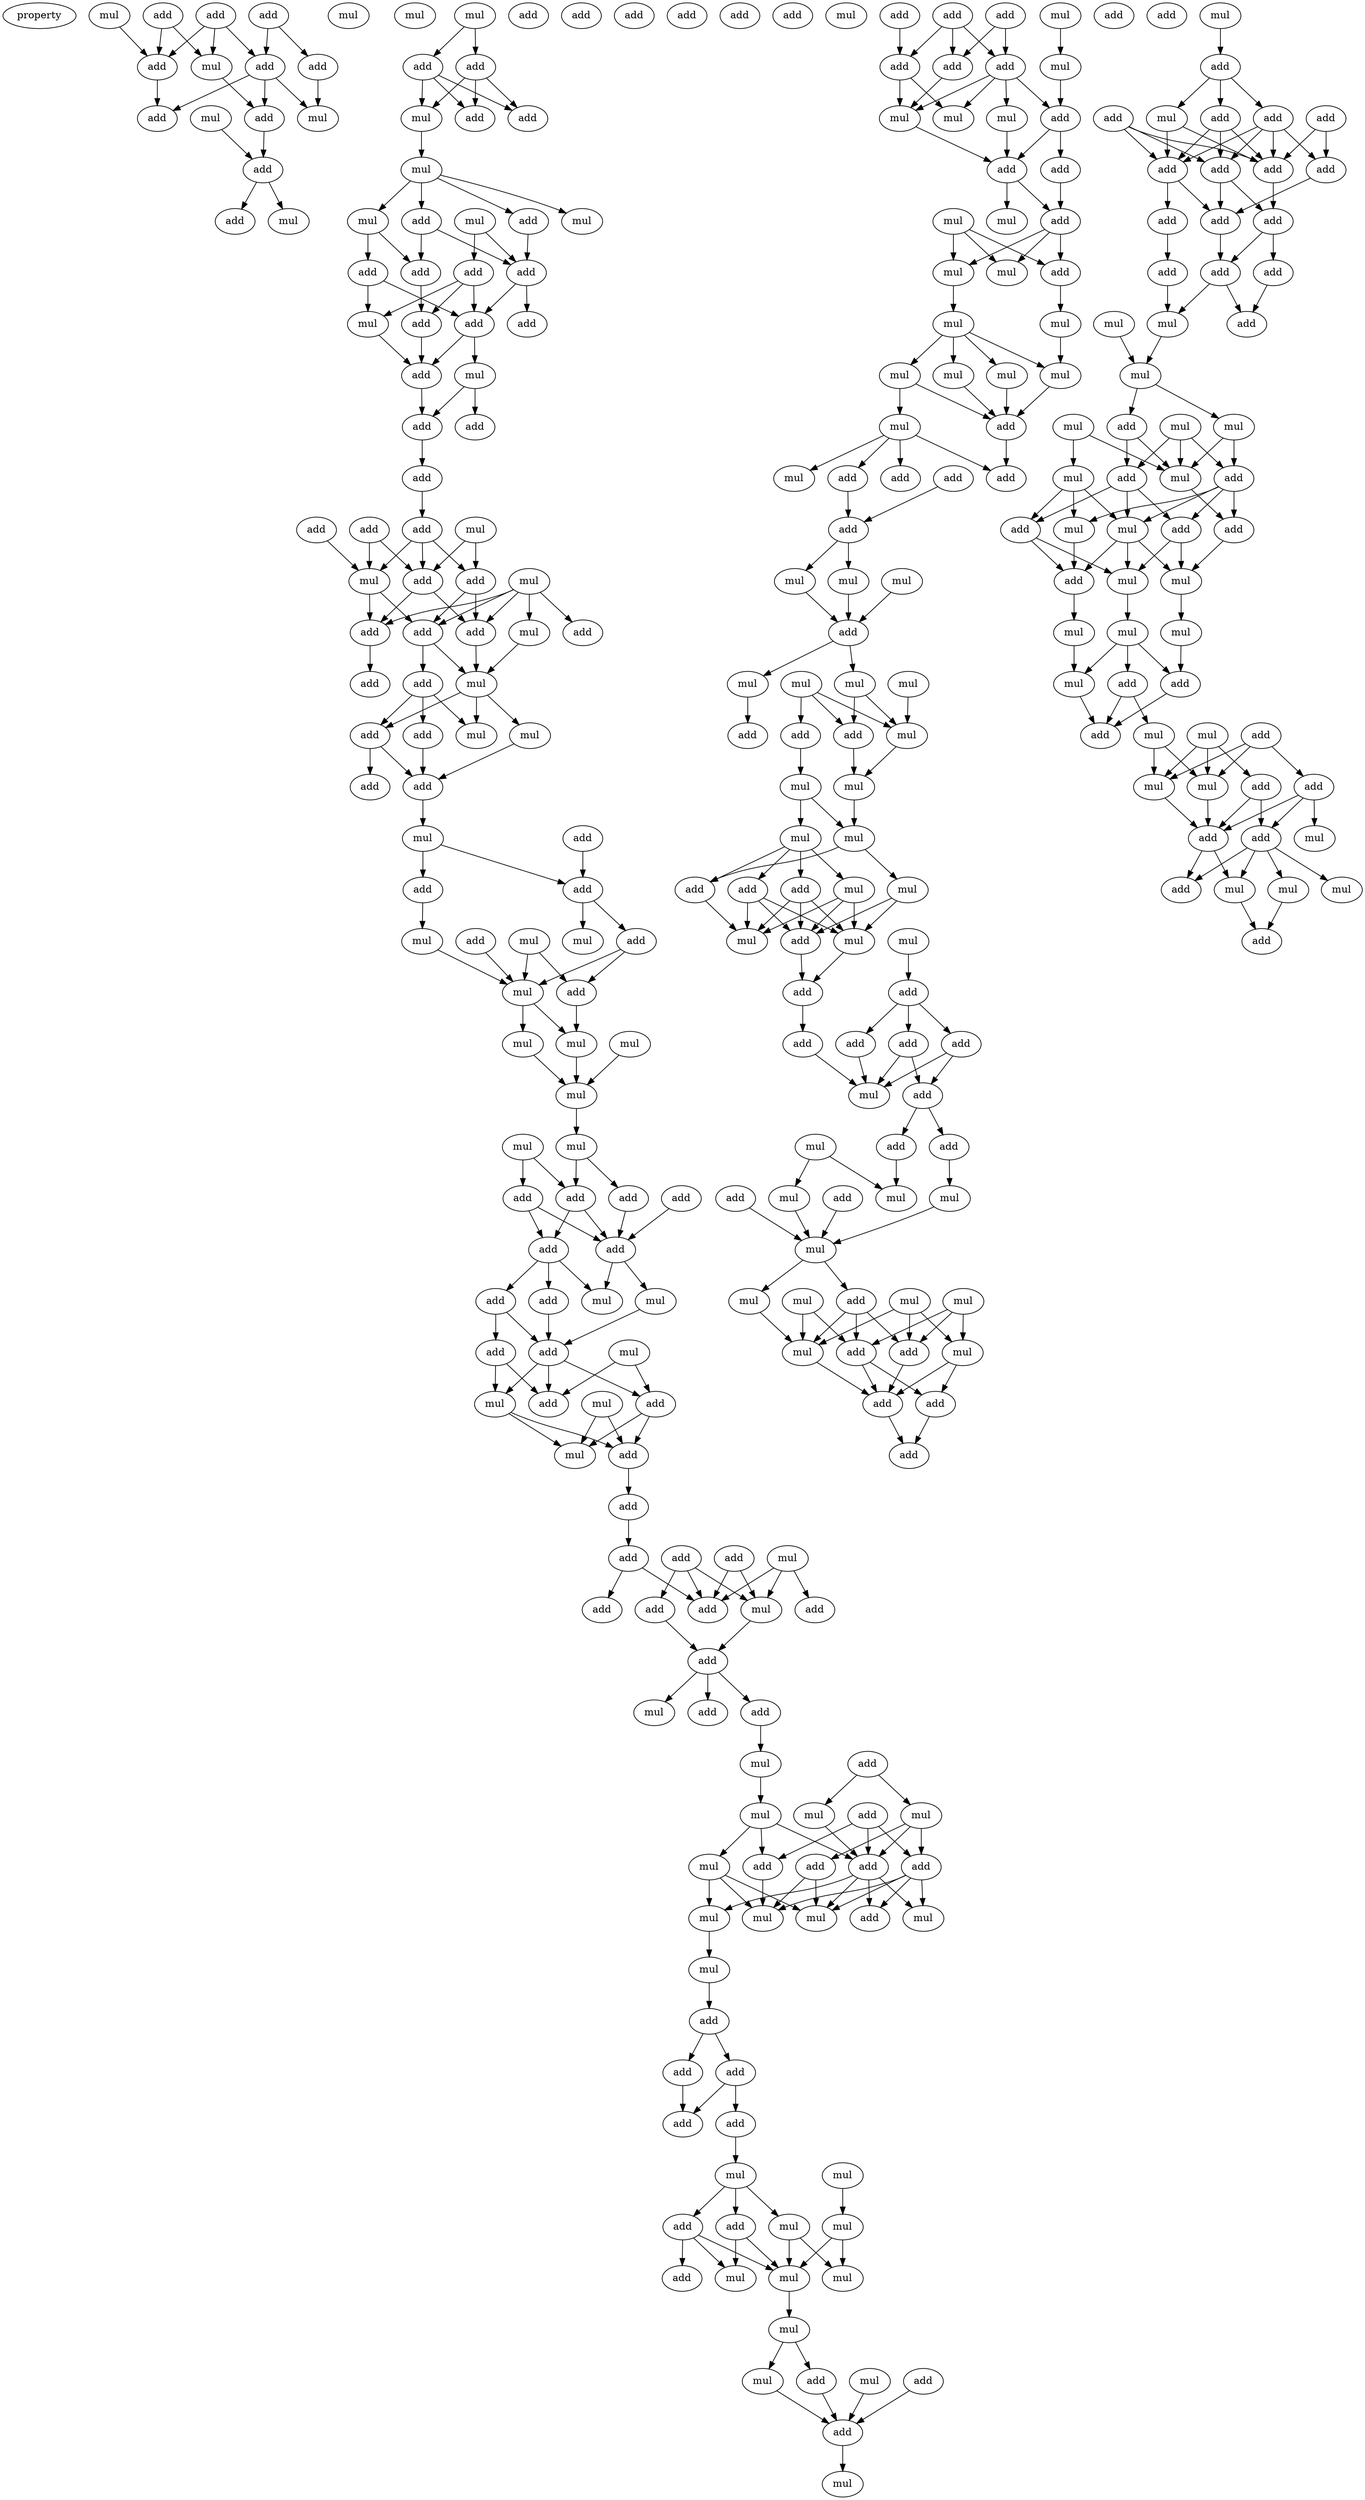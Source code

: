 digraph {
    node [fontcolor=black]
    property [mul=2,lf=1.9]
    0 [ label = mul ];
    1 [ label = add ];
    2 [ label = add ];
    3 [ label = add ];
    4 [ label = add ];
    5 [ label = add ];
    6 [ label = mul ];
    7 [ label = add ];
    8 [ label = mul ];
    9 [ label = add ];
    10 [ label = mul ];
    11 [ label = add ];
    12 [ label = add ];
    13 [ label = mul ];
    14 [ label = add ];
    15 [ label = mul ];
    16 [ label = mul ];
    17 [ label = mul ];
    18 [ label = add ];
    19 [ label = add ];
    20 [ label = add ];
    21 [ label = mul ];
    22 [ label = add ];
    23 [ label = add ];
    24 [ label = mul ];
    25 [ label = add ];
    26 [ label = mul ];
    27 [ label = mul ];
    28 [ label = mul ];
    29 [ label = add ];
    30 [ label = add ];
    31 [ label = add ];
    32 [ label = add ];
    33 [ label = add ];
    34 [ label = add ];
    35 [ label = add ];
    36 [ label = mul ];
    37 [ label = add ];
    38 [ label = add ];
    39 [ label = mul ];
    40 [ label = add ];
    41 [ label = add ];
    42 [ label = add ];
    43 [ label = add ];
    44 [ label = add ];
    45 [ label = mul ];
    46 [ label = add ];
    47 [ label = mul ];
    48 [ label = mul ];
    49 [ label = add ];
    50 [ label = add ];
    51 [ label = add ];
    52 [ label = add ];
    53 [ label = add ];
    54 [ label = mul ];
    55 [ label = add ];
    56 [ label = add ];
    57 [ label = mul ];
    58 [ label = add ];
    59 [ label = add ];
    60 [ label = add ];
    61 [ label = mul ];
    62 [ label = mul ];
    63 [ label = add ];
    64 [ label = add ];
    65 [ label = mul ];
    66 [ label = add ];
    67 [ label = add ];
    68 [ label = add ];
    69 [ label = mul ];
    70 [ label = mul ];
    71 [ label = add ];
    72 [ label = mul ];
    73 [ label = add ];
    74 [ label = mul ];
    75 [ label = add ];
    76 [ label = add ];
    77 [ label = mul ];
    78 [ label = mul ];
    79 [ label = mul ];
    80 [ label = mul ];
    81 [ label = add ];
    82 [ label = mul ];
    83 [ label = mul ];
    84 [ label = add ];
    85 [ label = add ];
    86 [ label = add ];
    87 [ label = add ];
    88 [ label = add ];
    89 [ label = add ];
    90 [ label = add ];
    91 [ label = add ];
    92 [ label = mul ];
    93 [ label = add ];
    94 [ label = mul ];
    95 [ label = add ];
    96 [ label = mul ];
    97 [ label = add ];
    98 [ label = add ];
    99 [ label = mul ];
    100 [ label = add ];
    101 [ label = mul ];
    102 [ label = mul ];
    103 [ label = add ];
    104 [ label = add ];
    105 [ label = add ];
    106 [ label = add ];
    107 [ label = add ];
    108 [ label = mul ];
    109 [ label = add ];
    110 [ label = add ];
    111 [ label = add ];
    112 [ label = add ];
    113 [ label = mul ];
    114 [ label = add ];
    115 [ label = mul ];
    116 [ label = add ];
    117 [ label = add ];
    118 [ label = mul ];
    119 [ label = add ];
    120 [ label = add ];
    121 [ label = mul ];
    122 [ label = mul ];
    123 [ label = mul ];
    124 [ label = add ];
    125 [ label = add ];
    126 [ label = mul ];
    127 [ label = add ];
    128 [ label = add ];
    129 [ label = mul ];
    130 [ label = mul ];
    131 [ label = add ];
    132 [ label = mul ];
    133 [ label = mul ];
    134 [ label = mul ];
    135 [ label = add ];
    136 [ label = add ];
    137 [ label = add ];
    138 [ label = add ];
    139 [ label = add ];
    140 [ label = add ];
    141 [ label = mul ];
    142 [ label = mul ];
    143 [ label = add ];
    144 [ label = add ];
    145 [ label = mul ];
    146 [ label = add ];
    147 [ label = mul ];
    148 [ label = mul ];
    149 [ label = add ];
    150 [ label = mul ];
    151 [ label = mul ];
    152 [ label = mul ];
    153 [ label = mul ];
    154 [ label = mul ];
    155 [ label = mul ];
    156 [ label = add ];
    157 [ label = add ];
    158 [ label = add ];
    159 [ label = mul ];
    160 [ label = add ];
    161 [ label = mul ];
    162 [ label = add ];
    163 [ label = add ];
    164 [ label = add ];
    165 [ label = add ];
    166 [ label = mul ];
    167 [ label = add ];
    168 [ label = mul ];
    169 [ label = mul ];
    170 [ label = mul ];
    171 [ label = add ];
    172 [ label = add ];
    173 [ label = add ];
    174 [ label = mul ];
    175 [ label = mul ];
    176 [ label = add ];
    177 [ label = add ];
    178 [ label = mul ];
    179 [ label = mul ];
    180 [ label = mul ];
    181 [ label = mul ];
    182 [ label = mul ];
    183 [ label = mul ];
    184 [ label = mul ];
    185 [ label = mul ];
    186 [ label = mul ];
    187 [ label = add ];
    188 [ label = add ];
    189 [ label = add ];
    190 [ label = add ];
    191 [ label = add ];
    192 [ label = mul ];
    193 [ label = add ];
    194 [ label = mul ];
    195 [ label = mul ];
    196 [ label = mul ];
    197 [ label = add ];
    198 [ label = mul ];
    199 [ label = mul ];
    200 [ label = mul ];
    201 [ label = mul ];
    202 [ label = add ];
    203 [ label = add ];
    204 [ label = mul ];
    205 [ label = add ];
    206 [ label = mul ];
    207 [ label = mul ];
    208 [ label = mul ];
    209 [ label = mul ];
    210 [ label = add ];
    211 [ label = add ];
    212 [ label = mul ];
    213 [ label = mul ];
    214 [ label = add ];
    215 [ label = mul ];
    216 [ label = mul ];
    217 [ label = mul ];
    218 [ label = add ];
    219 [ label = add ];
    220 [ label = add ];
    221 [ label = add ];
    222 [ label = add ];
    223 [ label = add ];
    224 [ label = add ];
    225 [ label = add ];
    226 [ label = mul ];
    227 [ label = add ];
    228 [ label = add ];
    229 [ label = mul ];
    230 [ label = mul ];
    231 [ label = add ];
    232 [ label = add ];
    233 [ label = mul ];
    234 [ label = mul ];
    235 [ label = mul ];
    236 [ label = mul ];
    237 [ label = mul ];
    238 [ label = mul ];
    239 [ label = mul ];
    240 [ label = add ];
    241 [ label = add ];
    242 [ label = mul ];
    243 [ label = add ];
    244 [ label = mul ];
    245 [ label = add ];
    246 [ label = add ];
    247 [ label = add ];
    248 [ label = add ];
    249 [ label = add ];
    250 [ label = mul ];
    251 [ label = add ];
    252 [ label = add ];
    253 [ label = add ];
    254 [ label = add ];
    255 [ label = mul ];
    256 [ label = add ];
    257 [ label = add ];
    258 [ label = add ];
    259 [ label = add ];
    260 [ label = add ];
    261 [ label = add ];
    262 [ label = add ];
    263 [ label = add ];
    264 [ label = add ];
    265 [ label = add ];
    266 [ label = add ];
    267 [ label = mul ];
    268 [ label = mul ];
    269 [ label = add ];
    270 [ label = mul ];
    271 [ label = mul ];
    272 [ label = mul ];
    273 [ label = add ];
    274 [ label = mul ];
    275 [ label = mul ];
    276 [ label = add ];
    277 [ label = mul ];
    278 [ label = add ];
    279 [ label = mul ];
    280 [ label = add ];
    281 [ label = add ];
    282 [ label = add ];
    283 [ label = mul ];
    284 [ label = mul ];
    285 [ label = add ];
    286 [ label = mul ];
    287 [ label = mul ];
    288 [ label = mul ];
    289 [ label = mul ];
    290 [ label = add ];
    291 [ label = add ];
    292 [ label = mul ];
    293 [ label = mul ];
    294 [ label = add ];
    295 [ label = mul ];
    296 [ label = add ];
    297 [ label = mul ];
    298 [ label = add ];
    299 [ label = mul ];
    300 [ label = add ];
    301 [ label = add ];
    302 [ label = add ];
    303 [ label = mul ];
    304 [ label = mul ];
    305 [ label = mul ];
    306 [ label = add ];
    307 [ label = mul ];
    308 [ label = add ];
    0 -> 5 [ name = 0 ];
    1 -> 5 [ name = 1 ];
    1 -> 6 [ name = 2 ];
    1 -> 7 [ name = 3 ];
    2 -> 5 [ name = 4 ];
    2 -> 6 [ name = 5 ];
    3 -> 4 [ name = 6 ];
    3 -> 7 [ name = 7 ];
    4 -> 10 [ name = 8 ];
    5 -> 11 [ name = 9 ];
    6 -> 9 [ name = 10 ];
    7 -> 9 [ name = 11 ];
    7 -> 10 [ name = 12 ];
    7 -> 11 [ name = 13 ];
    8 -> 12 [ name = 14 ];
    9 -> 12 [ name = 15 ];
    12 -> 14 [ name = 16 ];
    12 -> 17 [ name = 17 ];
    16 -> 18 [ name = 18 ];
    16 -> 19 [ name = 19 ];
    18 -> 20 [ name = 20 ];
    18 -> 21 [ name = 21 ];
    18 -> 22 [ name = 22 ];
    19 -> 20 [ name = 23 ];
    19 -> 21 [ name = 24 ];
    19 -> 22 [ name = 25 ];
    21 -> 24 [ name = 26 ];
    24 -> 25 [ name = 27 ];
    24 -> 26 [ name = 28 ];
    24 -> 28 [ name = 29 ];
    24 -> 29 [ name = 30 ];
    25 -> 33 [ name = 31 ];
    27 -> 32 [ name = 32 ];
    27 -> 33 [ name = 33 ];
    28 -> 30 [ name = 34 ];
    28 -> 31 [ name = 35 ];
    29 -> 31 [ name = 36 ];
    29 -> 33 [ name = 37 ];
    30 -> 34 [ name = 38 ];
    30 -> 36 [ name = 39 ];
    31 -> 37 [ name = 40 ];
    32 -> 34 [ name = 41 ];
    32 -> 36 [ name = 42 ];
    32 -> 37 [ name = 43 ];
    33 -> 34 [ name = 44 ];
    33 -> 35 [ name = 45 ];
    34 -> 38 [ name = 46 ];
    34 -> 39 [ name = 47 ];
    36 -> 38 [ name = 48 ];
    37 -> 38 [ name = 49 ];
    38 -> 40 [ name = 50 ];
    39 -> 40 [ name = 51 ];
    39 -> 41 [ name = 52 ];
    40 -> 42 [ name = 53 ];
    42 -> 44 [ name = 54 ];
    43 -> 48 [ name = 55 ];
    43 -> 49 [ name = 56 ];
    44 -> 48 [ name = 57 ];
    44 -> 49 [ name = 58 ];
    44 -> 50 [ name = 59 ];
    45 -> 49 [ name = 60 ];
    45 -> 50 [ name = 61 ];
    46 -> 48 [ name = 62 ];
    47 -> 51 [ name = 63 ];
    47 -> 52 [ name = 64 ];
    47 -> 53 [ name = 65 ];
    47 -> 54 [ name = 66 ];
    47 -> 55 [ name = 67 ];
    48 -> 51 [ name = 68 ];
    48 -> 55 [ name = 69 ];
    49 -> 51 [ name = 70 ];
    49 -> 53 [ name = 71 ];
    50 -> 53 [ name = 72 ];
    50 -> 55 [ name = 73 ];
    51 -> 56 [ name = 74 ];
    53 -> 57 [ name = 75 ];
    54 -> 57 [ name = 76 ];
    55 -> 57 [ name = 77 ];
    55 -> 58 [ name = 78 ];
    57 -> 60 [ name = 79 ];
    57 -> 61 [ name = 80 ];
    57 -> 62 [ name = 81 ];
    58 -> 59 [ name = 82 ];
    58 -> 60 [ name = 83 ];
    58 -> 62 [ name = 84 ];
    59 -> 64 [ name = 85 ];
    60 -> 63 [ name = 86 ];
    60 -> 64 [ name = 87 ];
    61 -> 64 [ name = 88 ];
    64 -> 65 [ name = 89 ];
    65 -> 67 [ name = 90 ];
    65 -> 68 [ name = 91 ];
    66 -> 68 [ name = 92 ];
    67 -> 70 [ name = 93 ];
    68 -> 71 [ name = 94 ];
    68 -> 72 [ name = 95 ];
    69 -> 74 [ name = 96 ];
    69 -> 75 [ name = 97 ];
    70 -> 74 [ name = 98 ];
    71 -> 74 [ name = 99 ];
    71 -> 75 [ name = 100 ];
    73 -> 74 [ name = 101 ];
    74 -> 77 [ name = 102 ];
    74 -> 78 [ name = 103 ];
    75 -> 78 [ name = 104 ];
    77 -> 80 [ name = 105 ];
    78 -> 80 [ name = 106 ];
    79 -> 80 [ name = 107 ];
    80 -> 83 [ name = 108 ];
    82 -> 85 [ name = 109 ];
    82 -> 87 [ name = 110 ];
    83 -> 85 [ name = 111 ];
    83 -> 86 [ name = 112 ];
    84 -> 88 [ name = 113 ];
    85 -> 88 [ name = 114 ];
    85 -> 89 [ name = 115 ];
    86 -> 88 [ name = 116 ];
    87 -> 88 [ name = 117 ];
    87 -> 89 [ name = 118 ];
    88 -> 92 [ name = 119 ];
    88 -> 94 [ name = 120 ];
    89 -> 90 [ name = 121 ];
    89 -> 93 [ name = 122 ];
    89 -> 94 [ name = 123 ];
    90 -> 95 [ name = 124 ];
    90 -> 97 [ name = 125 ];
    92 -> 95 [ name = 126 ];
    93 -> 95 [ name = 127 ];
    95 -> 98 [ name = 128 ];
    95 -> 99 [ name = 129 ];
    95 -> 100 [ name = 130 ];
    96 -> 98 [ name = 131 ];
    96 -> 100 [ name = 132 ];
    97 -> 99 [ name = 133 ];
    97 -> 100 [ name = 134 ];
    98 -> 102 [ name = 135 ];
    98 -> 103 [ name = 136 ];
    99 -> 102 [ name = 137 ];
    99 -> 103 [ name = 138 ];
    101 -> 102 [ name = 139 ];
    101 -> 103 [ name = 140 ];
    103 -> 104 [ name = 141 ];
    104 -> 107 [ name = 142 ];
    105 -> 109 [ name = 143 ];
    105 -> 112 [ name = 144 ];
    105 -> 113 [ name = 145 ];
    106 -> 112 [ name = 146 ];
    106 -> 113 [ name = 147 ];
    107 -> 111 [ name = 148 ];
    107 -> 112 [ name = 149 ];
    108 -> 110 [ name = 150 ];
    108 -> 112 [ name = 151 ];
    108 -> 113 [ name = 152 ];
    109 -> 114 [ name = 153 ];
    113 -> 114 [ name = 154 ];
    114 -> 115 [ name = 155 ];
    114 -> 116 [ name = 156 ];
    114 -> 117 [ name = 157 ];
    117 -> 118 [ name = 158 ];
    118 -> 123 [ name = 159 ];
    119 -> 121 [ name = 160 ];
    119 -> 122 [ name = 161 ];
    120 -> 124 [ name = 162 ];
    120 -> 127 [ name = 163 ];
    120 -> 128 [ name = 164 ];
    121 -> 127 [ name = 165 ];
    122 -> 125 [ name = 166 ];
    122 -> 127 [ name = 167 ];
    122 -> 128 [ name = 168 ];
    123 -> 124 [ name = 169 ];
    123 -> 126 [ name = 170 ];
    123 -> 127 [ name = 171 ];
    124 -> 130 [ name = 172 ];
    125 -> 130 [ name = 173 ];
    125 -> 133 [ name = 174 ];
    126 -> 129 [ name = 175 ];
    126 -> 130 [ name = 176 ];
    126 -> 133 [ name = 177 ];
    127 -> 129 [ name = 178 ];
    127 -> 131 [ name = 179 ];
    127 -> 132 [ name = 180 ];
    127 -> 133 [ name = 181 ];
    128 -> 130 [ name = 182 ];
    128 -> 131 [ name = 183 ];
    128 -> 132 [ name = 184 ];
    128 -> 133 [ name = 185 ];
    129 -> 134 [ name = 186 ];
    134 -> 135 [ name = 187 ];
    135 -> 136 [ name = 188 ];
    135 -> 137 [ name = 189 ];
    136 -> 139 [ name = 190 ];
    137 -> 139 [ name = 191 ];
    137 -> 140 [ name = 192 ];
    140 -> 142 [ name = 193 ];
    141 -> 145 [ name = 194 ];
    142 -> 144 [ name = 195 ];
    142 -> 146 [ name = 196 ];
    142 -> 147 [ name = 197 ];
    144 -> 150 [ name = 198 ];
    144 -> 151 [ name = 199 ];
    145 -> 148 [ name = 200 ];
    145 -> 151 [ name = 201 ];
    146 -> 149 [ name = 202 ];
    146 -> 150 [ name = 203 ];
    146 -> 151 [ name = 204 ];
    147 -> 148 [ name = 205 ];
    147 -> 151 [ name = 206 ];
    151 -> 153 [ name = 207 ];
    153 -> 154 [ name = 208 ];
    153 -> 156 [ name = 209 ];
    154 -> 158 [ name = 210 ];
    155 -> 158 [ name = 211 ];
    156 -> 158 [ name = 212 ];
    157 -> 158 [ name = 213 ];
    158 -> 161 [ name = 214 ];
    159 -> 166 [ name = 215 ];
    160 -> 165 [ name = 216 ];
    162 -> 164 [ name = 217 ];
    162 -> 167 [ name = 218 ];
    163 -> 164 [ name = 219 ];
    163 -> 165 [ name = 220 ];
    163 -> 167 [ name = 221 ];
    164 -> 168 [ name = 222 ];
    164 -> 169 [ name = 223 ];
    164 -> 170 [ name = 224 ];
    164 -> 171 [ name = 225 ];
    165 -> 168 [ name = 226 ];
    165 -> 169 [ name = 227 ];
    166 -> 171 [ name = 228 ];
    167 -> 169 [ name = 229 ];
    169 -> 172 [ name = 230 ];
    170 -> 172 [ name = 231 ];
    171 -> 172 [ name = 232 ];
    171 -> 173 [ name = 233 ];
    172 -> 175 [ name = 234 ];
    172 -> 176 [ name = 235 ];
    173 -> 176 [ name = 236 ];
    174 -> 177 [ name = 237 ];
    174 -> 178 [ name = 238 ];
    174 -> 179 [ name = 239 ];
    176 -> 177 [ name = 240 ];
    176 -> 178 [ name = 241 ];
    176 -> 179 [ name = 242 ];
    177 -> 180 [ name = 243 ];
    178 -> 181 [ name = 244 ];
    180 -> 185 [ name = 245 ];
    181 -> 182 [ name = 246 ];
    181 -> 183 [ name = 247 ];
    181 -> 184 [ name = 248 ];
    181 -> 185 [ name = 249 ];
    182 -> 187 [ name = 250 ];
    183 -> 187 [ name = 251 ];
    184 -> 186 [ name = 252 ];
    184 -> 187 [ name = 253 ];
    185 -> 187 [ name = 254 ];
    186 -> 188 [ name = 255 ];
    186 -> 189 [ name = 256 ];
    186 -> 191 [ name = 257 ];
    186 -> 192 [ name = 258 ];
    187 -> 188 [ name = 259 ];
    189 -> 193 [ name = 260 ];
    190 -> 193 [ name = 261 ];
    193 -> 194 [ name = 262 ];
    193 -> 196 [ name = 263 ];
    194 -> 197 [ name = 264 ];
    195 -> 197 [ name = 265 ];
    196 -> 197 [ name = 266 ];
    197 -> 199 [ name = 267 ];
    197 -> 201 [ name = 268 ];
    198 -> 202 [ name = 269 ];
    198 -> 203 [ name = 270 ];
    198 -> 204 [ name = 271 ];
    199 -> 205 [ name = 272 ];
    200 -> 204 [ name = 273 ];
    201 -> 202 [ name = 274 ];
    201 -> 204 [ name = 275 ];
    202 -> 206 [ name = 276 ];
    203 -> 207 [ name = 277 ];
    204 -> 206 [ name = 278 ];
    206 -> 209 [ name = 279 ];
    207 -> 208 [ name = 280 ];
    207 -> 209 [ name = 281 ];
    208 -> 210 [ name = 282 ];
    208 -> 211 [ name = 283 ];
    208 -> 212 [ name = 284 ];
    208 -> 214 [ name = 285 ];
    209 -> 213 [ name = 286 ];
    209 -> 214 [ name = 287 ];
    210 -> 215 [ name = 288 ];
    210 -> 216 [ name = 289 ];
    210 -> 218 [ name = 290 ];
    211 -> 215 [ name = 291 ];
    211 -> 216 [ name = 292 ];
    211 -> 218 [ name = 293 ];
    212 -> 215 [ name = 294 ];
    212 -> 216 [ name = 295 ];
    212 -> 218 [ name = 296 ];
    213 -> 216 [ name = 297 ];
    213 -> 218 [ name = 298 ];
    214 -> 215 [ name = 299 ];
    216 -> 219 [ name = 300 ];
    217 -> 220 [ name = 301 ];
    218 -> 219 [ name = 302 ];
    219 -> 221 [ name = 303 ];
    220 -> 222 [ name = 304 ];
    220 -> 223 [ name = 305 ];
    220 -> 224 [ name = 306 ];
    221 -> 226 [ name = 307 ];
    222 -> 225 [ name = 308 ];
    222 -> 226 [ name = 309 ];
    223 -> 225 [ name = 310 ];
    223 -> 226 [ name = 311 ];
    224 -> 226 [ name = 312 ];
    225 -> 227 [ name = 313 ];
    225 -> 228 [ name = 314 ];
    227 -> 233 [ name = 315 ];
    228 -> 234 [ name = 316 ];
    229 -> 230 [ name = 317 ];
    229 -> 233 [ name = 318 ];
    230 -> 235 [ name = 319 ];
    231 -> 235 [ name = 320 ];
    232 -> 235 [ name = 321 ];
    234 -> 235 [ name = 322 ];
    235 -> 239 [ name = 323 ];
    235 -> 240 [ name = 324 ];
    236 -> 242 [ name = 325 ];
    236 -> 243 [ name = 326 ];
    236 -> 244 [ name = 327 ];
    237 -> 241 [ name = 328 ];
    237 -> 242 [ name = 329 ];
    238 -> 241 [ name = 330 ];
    238 -> 243 [ name = 331 ];
    238 -> 244 [ name = 332 ];
    239 -> 242 [ name = 333 ];
    240 -> 241 [ name = 334 ];
    240 -> 242 [ name = 335 ];
    240 -> 243 [ name = 336 ];
    241 -> 245 [ name = 337 ];
    241 -> 246 [ name = 338 ];
    242 -> 246 [ name = 339 ];
    243 -> 246 [ name = 340 ];
    244 -> 245 [ name = 341 ];
    244 -> 246 [ name = 342 ];
    245 -> 249 [ name = 343 ];
    246 -> 249 [ name = 344 ];
    250 -> 251 [ name = 345 ];
    251 -> 252 [ name = 346 ];
    251 -> 255 [ name = 347 ];
    251 -> 256 [ name = 348 ];
    252 -> 257 [ name = 349 ];
    252 -> 258 [ name = 350 ];
    252 -> 259 [ name = 351 ];
    253 -> 259 [ name = 352 ];
    253 -> 260 [ name = 353 ];
    254 -> 257 [ name = 354 ];
    254 -> 258 [ name = 355 ];
    254 -> 259 [ name = 356 ];
    255 -> 258 [ name = 357 ];
    255 -> 259 [ name = 358 ];
    256 -> 257 [ name = 359 ];
    256 -> 258 [ name = 360 ];
    256 -> 259 [ name = 361 ];
    256 -> 260 [ name = 362 ];
    257 -> 261 [ name = 363 ];
    257 -> 263 [ name = 364 ];
    258 -> 262 [ name = 365 ];
    258 -> 263 [ name = 366 ];
    259 -> 261 [ name = 367 ];
    260 -> 263 [ name = 368 ];
    261 -> 265 [ name = 369 ];
    261 -> 266 [ name = 370 ];
    262 -> 264 [ name = 371 ];
    263 -> 265 [ name = 372 ];
    264 -> 267 [ name = 373 ];
    265 -> 267 [ name = 374 ];
    265 -> 269 [ name = 375 ];
    266 -> 269 [ name = 376 ];
    267 -> 270 [ name = 377 ];
    268 -> 270 [ name = 378 ];
    270 -> 273 [ name = 379 ];
    270 -> 274 [ name = 380 ];
    271 -> 275 [ name = 381 ];
    271 -> 277 [ name = 382 ];
    272 -> 275 [ name = 383 ];
    272 -> 276 [ name = 384 ];
    272 -> 278 [ name = 385 ];
    273 -> 275 [ name = 386 ];
    273 -> 278 [ name = 387 ];
    274 -> 275 [ name = 388 ];
    274 -> 276 [ name = 389 ];
    275 -> 281 [ name = 390 ];
    276 -> 279 [ name = 391 ];
    276 -> 280 [ name = 392 ];
    276 -> 281 [ name = 393 ];
    276 -> 283 [ name = 394 ];
    277 -> 279 [ name = 395 ];
    277 -> 282 [ name = 396 ];
    277 -> 283 [ name = 397 ];
    278 -> 279 [ name = 398 ];
    278 -> 280 [ name = 399 ];
    278 -> 282 [ name = 400 ];
    279 -> 284 [ name = 401 ];
    279 -> 285 [ name = 402 ];
    279 -> 286 [ name = 403 ];
    280 -> 284 [ name = 404 ];
    280 -> 286 [ name = 405 ];
    281 -> 286 [ name = 406 ];
    282 -> 284 [ name = 407 ];
    282 -> 285 [ name = 408 ];
    283 -> 285 [ name = 409 ];
    284 -> 288 [ name = 410 ];
    285 -> 289 [ name = 411 ];
    286 -> 287 [ name = 412 ];
    287 -> 291 [ name = 413 ];
    288 -> 290 [ name = 414 ];
    288 -> 291 [ name = 415 ];
    288 -> 292 [ name = 416 ];
    289 -> 292 [ name = 417 ];
    290 -> 295 [ name = 418 ];
    290 -> 296 [ name = 419 ];
    291 -> 296 [ name = 420 ];
    292 -> 296 [ name = 421 ];
    293 -> 297 [ name = 422 ];
    293 -> 298 [ name = 423 ];
    293 -> 299 [ name = 424 ];
    294 -> 297 [ name = 425 ];
    294 -> 299 [ name = 426 ];
    294 -> 300 [ name = 427 ];
    295 -> 297 [ name = 428 ];
    295 -> 299 [ name = 429 ];
    297 -> 301 [ name = 430 ];
    298 -> 301 [ name = 431 ];
    298 -> 302 [ name = 432 ];
    299 -> 301 [ name = 433 ];
    300 -> 301 [ name = 434 ];
    300 -> 302 [ name = 435 ];
    300 -> 303 [ name = 436 ];
    301 -> 306 [ name = 437 ];
    301 -> 307 [ name = 438 ];
    302 -> 304 [ name = 439 ];
    302 -> 305 [ name = 440 ];
    302 -> 306 [ name = 441 ];
    302 -> 307 [ name = 442 ];
    304 -> 308 [ name = 443 ];
    307 -> 308 [ name = 444 ];
}
